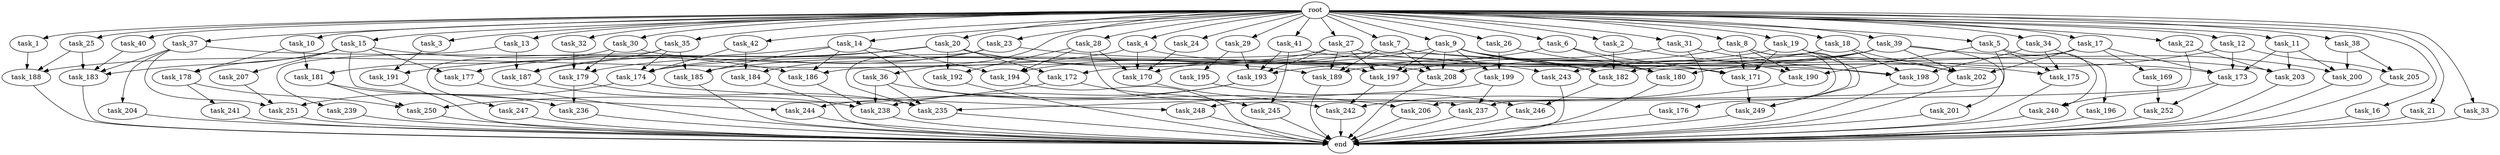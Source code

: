 digraph G {
  task_189 [size="11166914969.600000"];
  task_240 [size="9105330667.520000"];
  task_15 [size="10.240000"];
  task_185 [size="21388937134.080002"];
  task_175 [size="13142599925.760000"];
  task_9 [size="10.240000"];
  task_40 [size="10.240000"];
  task_183 [size="6957847019.520000"];
  task_4 [size="10.240000"];
  task_179 [size="5583457484.800000"];
  task_20 [size="10.240000"];
  task_245 [size="22677427322.880001"];
  task_13 [size="10.240000"];
  task_14 [size="10.240000"];
  task_174 [size="17008070492.160000"];
  task_3 [size="10.240000"];
  task_200 [size="10307921510.400000"];
  task_204 [size="343597383.680000"];
  task_192 [size="14087492730.880001"];
  task_5 [size="10.240000"];
  task_169 [size="6957847019.520000"];
  task_236 [size="7730941132.800000"];
  task_26 [size="10.240000"];
  task_28 [size="10.240000"];
  task_19 [size="10.240000"];
  task_203 [size="2834678415.360000"];
  task_42 [size="10.240000"];
  task_208 [size="9534827397.120001"];
  task_2 [size="10.240000"];
  task_186 [size="15891378995.200001"];
  task_172 [size="8589934592.000000"];
  task_251 [size="8933531975.680000"];
  task_7 [size="10.240000"];
  task_176 [size="2147483648.000000"];
  task_199 [size="4466765987.840000"];
  task_190 [size="16063177687.040001"];
  task_201 [size="8589934592.000000"];
  task_36 [size="10.240000"];
  task_31 [size="10.240000"];
  task_188 [size="1889785610.240000"];
  task_191 [size="17179869184.000000"];
  task_23 [size="10.240000"];
  task_194 [size="19327352832.000000"];
  task_238 [size="16149077032.960001"];
  task_16 [size="10.240000"];
  task_237 [size="15461882265.600000"];
  task_29 [size="10.240000"];
  task_1 [size="10.240000"];
  task_205 [size="5583457484.800000"];
  task_197 [size="6356551598.080000"];
  task_195 [size="6957847019.520000"];
  task_173 [size="13657996001.280001"];
  task_246 [size="9964324126.719999"];
  task_180 [size="14431090114.559999"];
  task_171 [size="6957847019.520000"];
  task_198 [size="10737418240.000000"];
  task_184 [size="7301444403.200000"];
  task_244 [size="1116691496.960000"];
  task_24 [size="10.240000"];
  task_18 [size="10.240000"];
  task_243 [size="14087492730.880001"];
  task_249 [size="5583457484.800000"];
  task_242 [size="7387343749.120000"];
  task_170 [size="11854109736.960001"];
  task_32 [size="10.240000"];
  task_12 [size="10.240000"];
  task_22 [size="10.240000"];
  task_248 [size="10050223472.639999"];
  task_41 [size="10.240000"];
  task_21 [size="10.240000"];
  task_177 [size="5841155522.560000"];
  task_193 [size="15977278341.120001"];
  task_30 [size="10.240000"];
  task_39 [size="10.240000"];
  task_8 [size="10.240000"];
  task_34 [size="10.240000"];
  root [size="0.000000"];
  task_17 [size="10.240000"];
  task_25 [size="10.240000"];
  end [size="0.000000"];
  task_202 [size="19413252177.920002"];
  task_10 [size="10.240000"];
  task_207 [size="343597383.680000"];
  task_27 [size="10.240000"];
  task_182 [size="17351667875.840000"];
  task_6 [size="10.240000"];
  task_37 [size="10.240000"];
  task_35 [size="10.240000"];
  task_33 [size="10.240000"];
  task_241 [size="2147483648.000000"];
  task_239 [size="1374389534.720000"];
  task_38 [size="10.240000"];
  task_181 [size="9105330667.520000"];
  task_196 [size="3092376453.120000"];
  task_247 [size="4209067950.080000"];
  task_206 [size="4552665333.760000"];
  task_187 [size="11081015623.680000"];
  task_11 [size="10.240000"];
  task_250 [size="17695265259.520000"];
  task_252 [size="2920577761.280000"];
  task_178 [size="7301444403.200000"];
  task_235 [size="13572096655.360001"];

  task_189 -> end [size="1.000000"];
  task_240 -> end [size="1.000000"];
  task_15 -> task_178 [size="33554432.000000"];
  task_15 -> task_186 [size="33554432.000000"];
  task_15 -> task_207 [size="33554432.000000"];
  task_15 -> task_183 [size="33554432.000000"];
  task_15 -> task_244 [size="33554432.000000"];
  task_15 -> task_177 [size="33554432.000000"];
  task_185 -> end [size="1.000000"];
  task_175 -> end [size="1.000000"];
  task_9 -> task_197 [size="301989888.000000"];
  task_9 -> task_182 [size="301989888.000000"];
  task_9 -> task_172 [size="301989888.000000"];
  task_9 -> task_180 [size="301989888.000000"];
  task_9 -> task_199 [size="301989888.000000"];
  task_9 -> task_208 [size="301989888.000000"];
  task_9 -> task_175 [size="301989888.000000"];
  task_40 -> task_183 [size="536870912.000000"];
  task_183 -> end [size="1.000000"];
  task_4 -> task_188 [size="33554432.000000"];
  task_4 -> task_171 [size="33554432.000000"];
  task_4 -> task_170 [size="33554432.000000"];
  task_179 -> task_236 [size="75497472.000000"];
  task_179 -> task_235 [size="75497472.000000"];
  task_20 -> task_189 [size="536870912.000000"];
  task_20 -> task_192 [size="536870912.000000"];
  task_20 -> task_172 [size="536870912.000000"];
  task_20 -> task_243 [size="536870912.000000"];
  task_20 -> task_177 [size="536870912.000000"];
  task_20 -> task_187 [size="536870912.000000"];
  task_20 -> task_174 [size="536870912.000000"];
  task_245 -> end [size="1.000000"];
  task_13 -> task_239 [size="134217728.000000"];
  task_13 -> task_187 [size="134217728.000000"];
  task_14 -> task_186 [size="838860800.000000"];
  task_14 -> task_237 [size="838860800.000000"];
  task_14 -> task_191 [size="838860800.000000"];
  task_14 -> task_194 [size="838860800.000000"];
  task_14 -> task_185 [size="838860800.000000"];
  task_174 -> task_248 [size="301989888.000000"];
  task_174 -> task_251 [size="301989888.000000"];
  task_3 -> task_191 [size="838860800.000000"];
  task_200 -> end [size="1.000000"];
  task_204 -> end [size="1.000000"];
  task_192 -> end [size="1.000000"];
  task_5 -> task_190 [size="679477248.000000"];
  task_5 -> task_175 [size="679477248.000000"];
  task_5 -> task_248 [size="679477248.000000"];
  task_5 -> task_240 [size="679477248.000000"];
  task_169 -> task_252 [size="75497472.000000"];
  task_236 -> end [size="1.000000"];
  task_26 -> task_180 [size="134217728.000000"];
  task_26 -> task_199 [size="134217728.000000"];
  task_28 -> task_192 [size="838860800.000000"];
  task_28 -> task_194 [size="838860800.000000"];
  task_28 -> task_170 [size="838860800.000000"];
  task_28 -> task_245 [size="838860800.000000"];
  task_19 -> task_202 [size="301989888.000000"];
  task_19 -> task_249 [size="301989888.000000"];
  task_19 -> task_171 [size="301989888.000000"];
  task_19 -> task_174 [size="301989888.000000"];
  task_203 -> end [size="1.000000"];
  task_42 -> task_174 [size="411041792.000000"];
  task_42 -> task_184 [size="411041792.000000"];
  task_208 -> end [size="1.000000"];
  task_2 -> task_190 [size="679477248.000000"];
  task_2 -> task_182 [size="679477248.000000"];
  task_186 -> task_238 [size="679477248.000000"];
  task_172 -> task_250 [size="838860800.000000"];
  task_172 -> task_245 [size="838860800.000000"];
  task_251 -> end [size="1.000000"];
  task_7 -> task_203 [size="209715200.000000"];
  task_7 -> task_189 [size="209715200.000000"];
  task_7 -> task_208 [size="209715200.000000"];
  task_7 -> task_194 [size="209715200.000000"];
  task_176 -> end [size="1.000000"];
  task_199 -> task_235 [size="536870912.000000"];
  task_199 -> task_237 [size="536870912.000000"];
  task_190 -> task_242 [size="301989888.000000"];
  task_201 -> end [size="1.000000"];
  task_36 -> task_235 [size="411041792.000000"];
  task_36 -> task_238 [size="411041792.000000"];
  task_36 -> task_206 [size="411041792.000000"];
  task_31 -> task_198 [size="134217728.000000"];
  task_31 -> task_189 [size="134217728.000000"];
  task_31 -> task_237 [size="134217728.000000"];
  task_188 -> end [size="1.000000"];
  task_191 -> end [size="1.000000"];
  task_23 -> task_179 [size="301989888.000000"];
  task_23 -> task_235 [size="301989888.000000"];
  task_23 -> task_182 [size="301989888.000000"];
  task_23 -> task_184 [size="301989888.000000"];
  task_194 -> end [size="1.000000"];
  task_238 -> end [size="1.000000"];
  task_16 -> end [size="1.000000"];
  task_237 -> end [size="1.000000"];
  task_29 -> task_195 [size="679477248.000000"];
  task_29 -> task_193 [size="679477248.000000"];
  task_1 -> task_188 [size="75497472.000000"];
  task_205 -> end [size="1.000000"];
  task_197 -> task_242 [size="209715200.000000"];
  task_195 -> task_246 [size="134217728.000000"];
  task_173 -> task_252 [size="209715200.000000"];
  task_173 -> task_240 [size="209715200.000000"];
  task_246 -> end [size="1.000000"];
  task_180 -> end [size="1.000000"];
  task_171 -> task_249 [size="33554432.000000"];
  task_198 -> end [size="1.000000"];
  task_184 -> end [size="1.000000"];
  task_244 -> end [size="1.000000"];
  task_24 -> task_170 [size="75497472.000000"];
  task_18 -> task_197 [size="75497472.000000"];
  task_18 -> task_198 [size="75497472.000000"];
  task_18 -> task_202 [size="75497472.000000"];
  task_243 -> end [size="1.000000"];
  task_249 -> end [size="1.000000"];
  task_242 -> end [size="1.000000"];
  task_170 -> task_242 [size="209715200.000000"];
  task_32 -> task_179 [size="33554432.000000"];
  task_12 -> task_182 [size="411041792.000000"];
  task_12 -> task_173 [size="411041792.000000"];
  task_12 -> task_205 [size="411041792.000000"];
  task_22 -> task_203 [size="33554432.000000"];
  task_22 -> task_206 [size="33554432.000000"];
  task_248 -> end [size="1.000000"];
  task_41 -> task_198 [size="536870912.000000"];
  task_41 -> task_193 [size="536870912.000000"];
  task_41 -> task_245 [size="536870912.000000"];
  task_21 -> end [size="1.000000"];
  task_177 -> end [size="1.000000"];
  task_193 -> task_244 [size="75497472.000000"];
  task_193 -> task_238 [size="75497472.000000"];
  task_30 -> task_179 [size="209715200.000000"];
  task_30 -> task_208 [size="209715200.000000"];
  task_30 -> task_181 [size="209715200.000000"];
  task_39 -> task_202 [size="838860800.000000"];
  task_39 -> task_243 [size="838860800.000000"];
  task_39 -> task_185 [size="838860800.000000"];
  task_39 -> task_180 [size="838860800.000000"];
  task_39 -> task_201 [size="838860800.000000"];
  task_39 -> task_200 [size="838860800.000000"];
  task_8 -> task_190 [size="209715200.000000"];
  task_8 -> task_176 [size="209715200.000000"];
  task_8 -> task_208 [size="209715200.000000"];
  task_8 -> task_249 [size="209715200.000000"];
  task_8 -> task_171 [size="209715200.000000"];
  task_34 -> task_198 [size="301989888.000000"];
  task_34 -> task_196 [size="301989888.000000"];
  task_34 -> task_175 [size="301989888.000000"];
  root -> task_39 [size="1.000000"];
  root -> task_26 [size="1.000000"];
  root -> task_8 [size="1.000000"];
  root -> task_34 [size="1.000000"];
  root -> task_28 [size="1.000000"];
  root -> task_15 [size="1.000000"];
  root -> task_2 [size="1.000000"];
  root -> task_17 [size="1.000000"];
  root -> task_9 [size="1.000000"];
  root -> task_6 [size="1.000000"];
  root -> task_40 [size="1.000000"];
  root -> task_10 [size="1.000000"];
  root -> task_27 [size="1.000000"];
  root -> task_7 [size="1.000000"];
  root -> task_4 [size="1.000000"];
  root -> task_24 [size="1.000000"];
  root -> task_25 [size="1.000000"];
  root -> task_18 [size="1.000000"];
  root -> task_33 [size="1.000000"];
  root -> task_35 [size="1.000000"];
  root -> task_13 [size="1.000000"];
  root -> task_31 [size="1.000000"];
  root -> task_14 [size="1.000000"];
  root -> task_1 [size="1.000000"];
  root -> task_23 [size="1.000000"];
  root -> task_11 [size="1.000000"];
  root -> task_3 [size="1.000000"];
  root -> task_37 [size="1.000000"];
  root -> task_20 [size="1.000000"];
  root -> task_29 [size="1.000000"];
  root -> task_32 [size="1.000000"];
  root -> task_5 [size="1.000000"];
  root -> task_12 [size="1.000000"];
  root -> task_38 [size="1.000000"];
  root -> task_22 [size="1.000000"];
  root -> task_19 [size="1.000000"];
  root -> task_41 [size="1.000000"];
  root -> task_36 [size="1.000000"];
  root -> task_21 [size="1.000000"];
  root -> task_16 [size="1.000000"];
  root -> task_42 [size="1.000000"];
  root -> task_30 [size="1.000000"];
  task_17 -> task_202 [size="679477248.000000"];
  task_17 -> task_186 [size="679477248.000000"];
  task_17 -> task_169 [size="679477248.000000"];
  task_17 -> task_173 [size="679477248.000000"];
  task_25 -> task_188 [size="75497472.000000"];
  task_25 -> task_183 [size="75497472.000000"];
  task_202 -> end [size="1.000000"];
  task_10 -> task_178 [size="679477248.000000"];
  task_10 -> task_181 [size="679477248.000000"];
  task_207 -> task_251 [size="536870912.000000"];
  task_27 -> task_197 [size="209715200.000000"];
  task_27 -> task_189 [size="209715200.000000"];
  task_27 -> task_170 [size="209715200.000000"];
  task_27 -> task_173 [size="209715200.000000"];
  task_27 -> task_193 [size="209715200.000000"];
  task_182 -> task_246 [size="838860800.000000"];
  task_6 -> task_180 [size="134217728.000000"];
  task_6 -> task_171 [size="134217728.000000"];
  task_6 -> task_193 [size="134217728.000000"];
  task_37 -> task_197 [size="33554432.000000"];
  task_37 -> task_204 [size="33554432.000000"];
  task_37 -> task_183 [size="33554432.000000"];
  task_37 -> task_251 [size="33554432.000000"];
  task_35 -> task_174 [size="411041792.000000"];
  task_35 -> task_185 [size="411041792.000000"];
  task_35 -> task_247 [size="411041792.000000"];
  task_35 -> task_187 [size="411041792.000000"];
  task_33 -> end [size="1.000000"];
  task_241 -> end [size="1.000000"];
  task_239 -> end [size="1.000000"];
  task_38 -> task_200 [size="134217728.000000"];
  task_38 -> task_205 [size="134217728.000000"];
  task_181 -> task_250 [size="679477248.000000"];
  task_181 -> task_236 [size="679477248.000000"];
  task_196 -> end [size="1.000000"];
  task_247 -> end [size="1.000000"];
  task_206 -> end [size="1.000000"];
  task_187 -> task_238 [size="411041792.000000"];
  task_11 -> task_203 [size="33554432.000000"];
  task_11 -> task_200 [size="33554432.000000"];
  task_11 -> task_173 [size="33554432.000000"];
  task_250 -> end [size="1.000000"];
  task_252 -> end [size="1.000000"];
  task_178 -> task_250 [size="209715200.000000"];
  task_178 -> task_241 [size="209715200.000000"];
  task_235 -> end [size="1.000000"];
}
